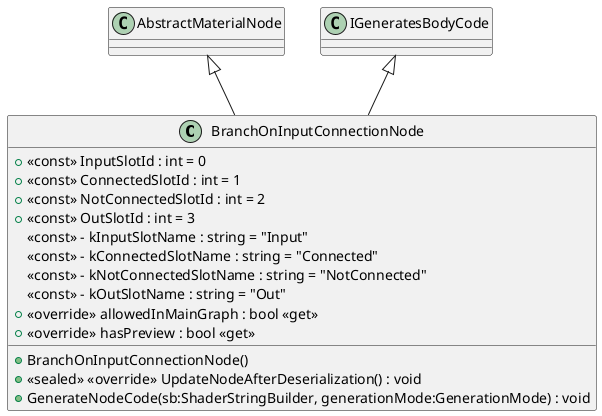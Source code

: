 @startuml
class BranchOnInputConnectionNode {
    + <<const>> InputSlotId : int = 0
    + <<const>> ConnectedSlotId : int = 1
    + <<const>> NotConnectedSlotId : int = 2
    + <<const>> OutSlotId : int = 3
    <<const>> - kInputSlotName : string = "Input"
    <<const>> - kConnectedSlotName : string = "Connected"
    <<const>> - kNotConnectedSlotName : string = "NotConnected"
    <<const>> - kOutSlotName : string = "Out"
    + BranchOnInputConnectionNode()
    + <<sealed>> <<override>> UpdateNodeAfterDeserialization() : void
    + <<override>> allowedInMainGraph : bool <<get>>
    + <<override>> hasPreview : bool <<get>>
    + GenerateNodeCode(sb:ShaderStringBuilder, generationMode:GenerationMode) : void
}
AbstractMaterialNode <|-- BranchOnInputConnectionNode
IGeneratesBodyCode <|-- BranchOnInputConnectionNode
@enduml
